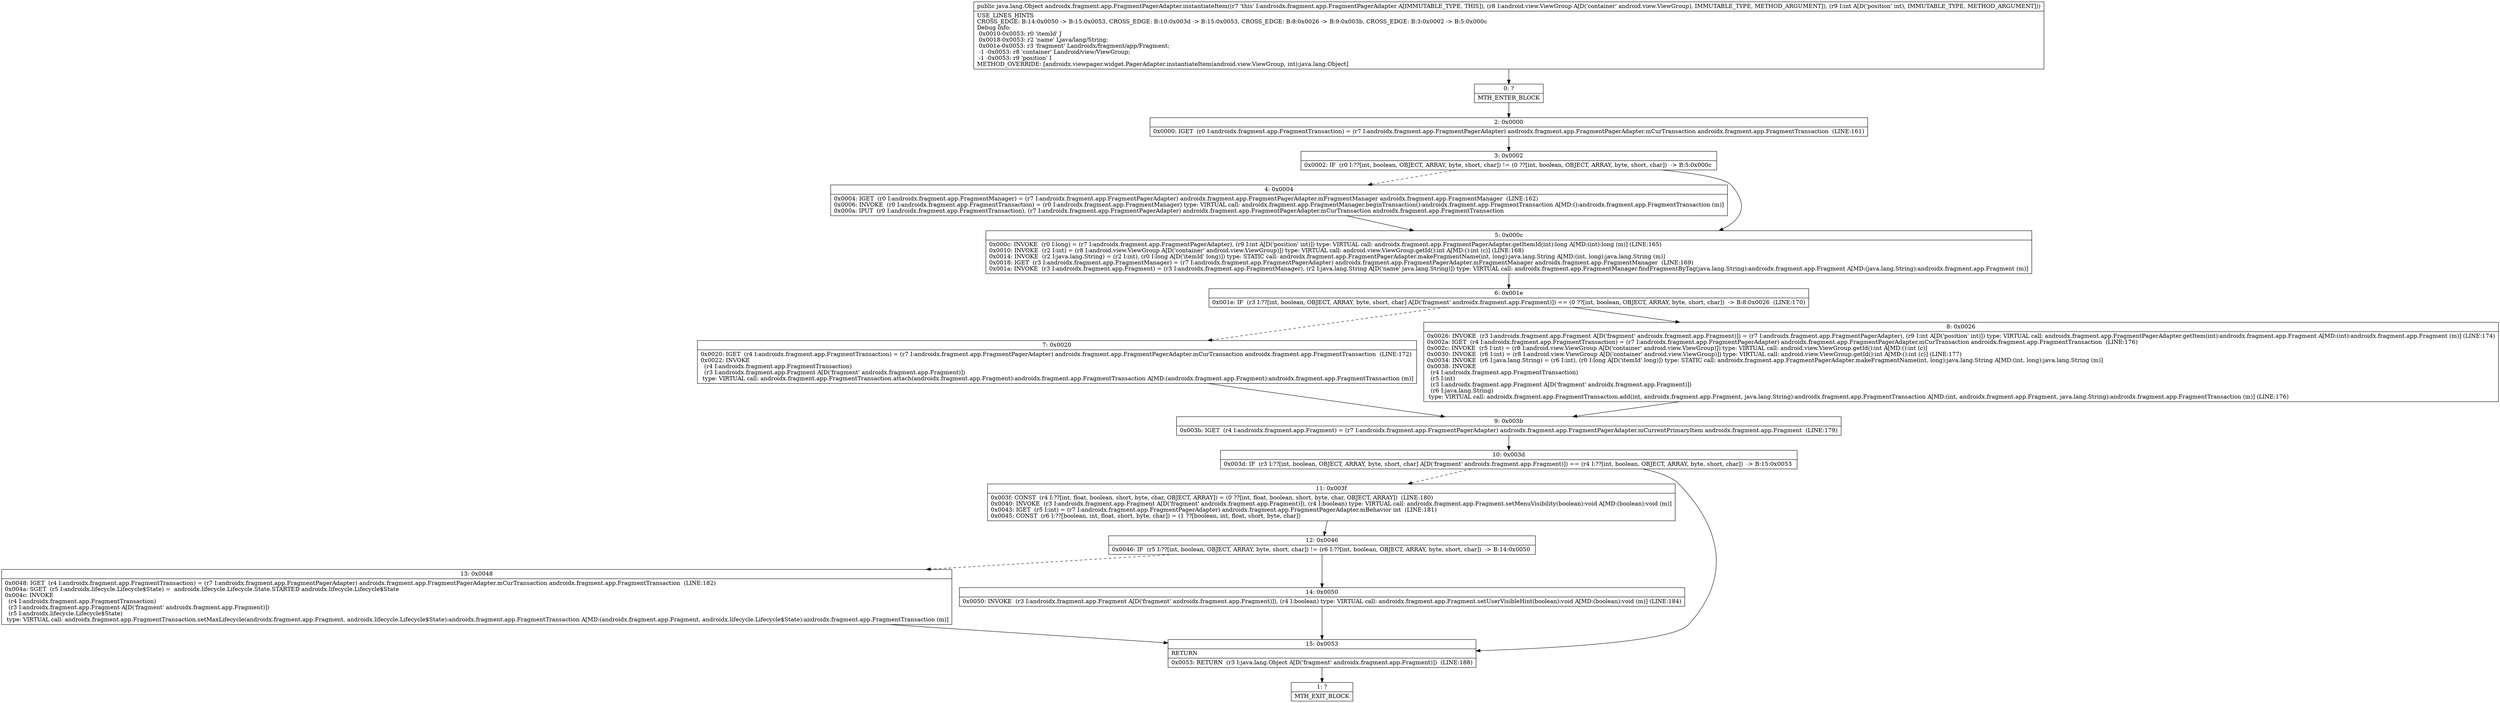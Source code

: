 digraph "CFG forandroidx.fragment.app.FragmentPagerAdapter.instantiateItem(Landroid\/view\/ViewGroup;I)Ljava\/lang\/Object;" {
Node_0 [shape=record,label="{0\:\ ?|MTH_ENTER_BLOCK\l}"];
Node_2 [shape=record,label="{2\:\ 0x0000|0x0000: IGET  (r0 I:androidx.fragment.app.FragmentTransaction) = (r7 I:androidx.fragment.app.FragmentPagerAdapter) androidx.fragment.app.FragmentPagerAdapter.mCurTransaction androidx.fragment.app.FragmentTransaction  (LINE:161)\l}"];
Node_3 [shape=record,label="{3\:\ 0x0002|0x0002: IF  (r0 I:??[int, boolean, OBJECT, ARRAY, byte, short, char]) != (0 ??[int, boolean, OBJECT, ARRAY, byte, short, char])  \-\> B:5:0x000c \l}"];
Node_4 [shape=record,label="{4\:\ 0x0004|0x0004: IGET  (r0 I:androidx.fragment.app.FragmentManager) = (r7 I:androidx.fragment.app.FragmentPagerAdapter) androidx.fragment.app.FragmentPagerAdapter.mFragmentManager androidx.fragment.app.FragmentManager  (LINE:162)\l0x0006: INVOKE  (r0 I:androidx.fragment.app.FragmentTransaction) = (r0 I:androidx.fragment.app.FragmentManager) type: VIRTUAL call: androidx.fragment.app.FragmentManager.beginTransaction():androidx.fragment.app.FragmentTransaction A[MD:():androidx.fragment.app.FragmentTransaction (m)]\l0x000a: IPUT  (r0 I:androidx.fragment.app.FragmentTransaction), (r7 I:androidx.fragment.app.FragmentPagerAdapter) androidx.fragment.app.FragmentPagerAdapter.mCurTransaction androidx.fragment.app.FragmentTransaction \l}"];
Node_5 [shape=record,label="{5\:\ 0x000c|0x000c: INVOKE  (r0 I:long) = (r7 I:androidx.fragment.app.FragmentPagerAdapter), (r9 I:int A[D('position' int)]) type: VIRTUAL call: androidx.fragment.app.FragmentPagerAdapter.getItemId(int):long A[MD:(int):long (m)] (LINE:165)\l0x0010: INVOKE  (r2 I:int) = (r8 I:android.view.ViewGroup A[D('container' android.view.ViewGroup)]) type: VIRTUAL call: android.view.ViewGroup.getId():int A[MD:():int (c)] (LINE:168)\l0x0014: INVOKE  (r2 I:java.lang.String) = (r2 I:int), (r0 I:long A[D('itemId' long)]) type: STATIC call: androidx.fragment.app.FragmentPagerAdapter.makeFragmentName(int, long):java.lang.String A[MD:(int, long):java.lang.String (m)]\l0x0018: IGET  (r3 I:androidx.fragment.app.FragmentManager) = (r7 I:androidx.fragment.app.FragmentPagerAdapter) androidx.fragment.app.FragmentPagerAdapter.mFragmentManager androidx.fragment.app.FragmentManager  (LINE:169)\l0x001a: INVOKE  (r3 I:androidx.fragment.app.Fragment) = (r3 I:androidx.fragment.app.FragmentManager), (r2 I:java.lang.String A[D('name' java.lang.String)]) type: VIRTUAL call: androidx.fragment.app.FragmentManager.findFragmentByTag(java.lang.String):androidx.fragment.app.Fragment A[MD:(java.lang.String):androidx.fragment.app.Fragment (m)]\l}"];
Node_6 [shape=record,label="{6\:\ 0x001e|0x001e: IF  (r3 I:??[int, boolean, OBJECT, ARRAY, byte, short, char] A[D('fragment' androidx.fragment.app.Fragment)]) == (0 ??[int, boolean, OBJECT, ARRAY, byte, short, char])  \-\> B:8:0x0026  (LINE:170)\l}"];
Node_7 [shape=record,label="{7\:\ 0x0020|0x0020: IGET  (r4 I:androidx.fragment.app.FragmentTransaction) = (r7 I:androidx.fragment.app.FragmentPagerAdapter) androidx.fragment.app.FragmentPagerAdapter.mCurTransaction androidx.fragment.app.FragmentTransaction  (LINE:172)\l0x0022: INVOKE  \l  (r4 I:androidx.fragment.app.FragmentTransaction)\l  (r3 I:androidx.fragment.app.Fragment A[D('fragment' androidx.fragment.app.Fragment)])\l type: VIRTUAL call: androidx.fragment.app.FragmentTransaction.attach(androidx.fragment.app.Fragment):androidx.fragment.app.FragmentTransaction A[MD:(androidx.fragment.app.Fragment):androidx.fragment.app.FragmentTransaction (m)]\l}"];
Node_9 [shape=record,label="{9\:\ 0x003b|0x003b: IGET  (r4 I:androidx.fragment.app.Fragment) = (r7 I:androidx.fragment.app.FragmentPagerAdapter) androidx.fragment.app.FragmentPagerAdapter.mCurrentPrimaryItem androidx.fragment.app.Fragment  (LINE:179)\l}"];
Node_10 [shape=record,label="{10\:\ 0x003d|0x003d: IF  (r3 I:??[int, boolean, OBJECT, ARRAY, byte, short, char] A[D('fragment' androidx.fragment.app.Fragment)]) == (r4 I:??[int, boolean, OBJECT, ARRAY, byte, short, char])  \-\> B:15:0x0053 \l}"];
Node_11 [shape=record,label="{11\:\ 0x003f|0x003f: CONST  (r4 I:??[int, float, boolean, short, byte, char, OBJECT, ARRAY]) = (0 ??[int, float, boolean, short, byte, char, OBJECT, ARRAY])  (LINE:180)\l0x0040: INVOKE  (r3 I:androidx.fragment.app.Fragment A[D('fragment' androidx.fragment.app.Fragment)]), (r4 I:boolean) type: VIRTUAL call: androidx.fragment.app.Fragment.setMenuVisibility(boolean):void A[MD:(boolean):void (m)]\l0x0043: IGET  (r5 I:int) = (r7 I:androidx.fragment.app.FragmentPagerAdapter) androidx.fragment.app.FragmentPagerAdapter.mBehavior int  (LINE:181)\l0x0045: CONST  (r6 I:??[boolean, int, float, short, byte, char]) = (1 ??[boolean, int, float, short, byte, char]) \l}"];
Node_12 [shape=record,label="{12\:\ 0x0046|0x0046: IF  (r5 I:??[int, boolean, OBJECT, ARRAY, byte, short, char]) != (r6 I:??[int, boolean, OBJECT, ARRAY, byte, short, char])  \-\> B:14:0x0050 \l}"];
Node_13 [shape=record,label="{13\:\ 0x0048|0x0048: IGET  (r4 I:androidx.fragment.app.FragmentTransaction) = (r7 I:androidx.fragment.app.FragmentPagerAdapter) androidx.fragment.app.FragmentPagerAdapter.mCurTransaction androidx.fragment.app.FragmentTransaction  (LINE:182)\l0x004a: SGET  (r5 I:androidx.lifecycle.Lifecycle$State) =  androidx.lifecycle.Lifecycle.State.STARTED androidx.lifecycle.Lifecycle$State \l0x004c: INVOKE  \l  (r4 I:androidx.fragment.app.FragmentTransaction)\l  (r3 I:androidx.fragment.app.Fragment A[D('fragment' androidx.fragment.app.Fragment)])\l  (r5 I:androidx.lifecycle.Lifecycle$State)\l type: VIRTUAL call: androidx.fragment.app.FragmentTransaction.setMaxLifecycle(androidx.fragment.app.Fragment, androidx.lifecycle.Lifecycle$State):androidx.fragment.app.FragmentTransaction A[MD:(androidx.fragment.app.Fragment, androidx.lifecycle.Lifecycle$State):androidx.fragment.app.FragmentTransaction (m)]\l}"];
Node_14 [shape=record,label="{14\:\ 0x0050|0x0050: INVOKE  (r3 I:androidx.fragment.app.Fragment A[D('fragment' androidx.fragment.app.Fragment)]), (r4 I:boolean) type: VIRTUAL call: androidx.fragment.app.Fragment.setUserVisibleHint(boolean):void A[MD:(boolean):void (m)] (LINE:184)\l}"];
Node_15 [shape=record,label="{15\:\ 0x0053|RETURN\l|0x0053: RETURN  (r3 I:java.lang.Object A[D('fragment' androidx.fragment.app.Fragment)])  (LINE:188)\l}"];
Node_1 [shape=record,label="{1\:\ ?|MTH_EXIT_BLOCK\l}"];
Node_8 [shape=record,label="{8\:\ 0x0026|0x0026: INVOKE  (r3 I:androidx.fragment.app.Fragment A[D('fragment' androidx.fragment.app.Fragment)]) = (r7 I:androidx.fragment.app.FragmentPagerAdapter), (r9 I:int A[D('position' int)]) type: VIRTUAL call: androidx.fragment.app.FragmentPagerAdapter.getItem(int):androidx.fragment.app.Fragment A[MD:(int):androidx.fragment.app.Fragment (m)] (LINE:174)\l0x002a: IGET  (r4 I:androidx.fragment.app.FragmentTransaction) = (r7 I:androidx.fragment.app.FragmentPagerAdapter) androidx.fragment.app.FragmentPagerAdapter.mCurTransaction androidx.fragment.app.FragmentTransaction  (LINE:176)\l0x002c: INVOKE  (r5 I:int) = (r8 I:android.view.ViewGroup A[D('container' android.view.ViewGroup)]) type: VIRTUAL call: android.view.ViewGroup.getId():int A[MD:():int (c)]\l0x0030: INVOKE  (r6 I:int) = (r8 I:android.view.ViewGroup A[D('container' android.view.ViewGroup)]) type: VIRTUAL call: android.view.ViewGroup.getId():int A[MD:():int (c)] (LINE:177)\l0x0034: INVOKE  (r6 I:java.lang.String) = (r6 I:int), (r0 I:long A[D('itemId' long)]) type: STATIC call: androidx.fragment.app.FragmentPagerAdapter.makeFragmentName(int, long):java.lang.String A[MD:(int, long):java.lang.String (m)]\l0x0038: INVOKE  \l  (r4 I:androidx.fragment.app.FragmentTransaction)\l  (r5 I:int)\l  (r3 I:androidx.fragment.app.Fragment A[D('fragment' androidx.fragment.app.Fragment)])\l  (r6 I:java.lang.String)\l type: VIRTUAL call: androidx.fragment.app.FragmentTransaction.add(int, androidx.fragment.app.Fragment, java.lang.String):androidx.fragment.app.FragmentTransaction A[MD:(int, androidx.fragment.app.Fragment, java.lang.String):androidx.fragment.app.FragmentTransaction (m)] (LINE:176)\l}"];
MethodNode[shape=record,label="{public java.lang.Object androidx.fragment.app.FragmentPagerAdapter.instantiateItem((r7 'this' I:androidx.fragment.app.FragmentPagerAdapter A[IMMUTABLE_TYPE, THIS]), (r8 I:android.view.ViewGroup A[D('container' android.view.ViewGroup), IMMUTABLE_TYPE, METHOD_ARGUMENT]), (r9 I:int A[D('position' int), IMMUTABLE_TYPE, METHOD_ARGUMENT]))  | USE_LINES_HINTS\lCROSS_EDGE: B:14:0x0050 \-\> B:15:0x0053, CROSS_EDGE: B:10:0x003d \-\> B:15:0x0053, CROSS_EDGE: B:8:0x0026 \-\> B:9:0x003b, CROSS_EDGE: B:3:0x0002 \-\> B:5:0x000c\lDebug Info:\l  0x0010\-0x0053: r0 'itemId' J\l  0x0018\-0x0053: r2 'name' Ljava\/lang\/String;\l  0x001e\-0x0053: r3 'fragment' Landroidx\/fragment\/app\/Fragment;\l  \-1 \-0x0053: r8 'container' Landroid\/view\/ViewGroup;\l  \-1 \-0x0053: r9 'position' I\lMETHOD_OVERRIDE: [androidx.viewpager.widget.PagerAdapter.instantiateItem(android.view.ViewGroup, int):java.lang.Object]\l}"];
MethodNode -> Node_0;Node_0 -> Node_2;
Node_2 -> Node_3;
Node_3 -> Node_4[style=dashed];
Node_3 -> Node_5;
Node_4 -> Node_5;
Node_5 -> Node_6;
Node_6 -> Node_7[style=dashed];
Node_6 -> Node_8;
Node_7 -> Node_9;
Node_9 -> Node_10;
Node_10 -> Node_11[style=dashed];
Node_10 -> Node_15;
Node_11 -> Node_12;
Node_12 -> Node_13[style=dashed];
Node_12 -> Node_14;
Node_13 -> Node_15;
Node_14 -> Node_15;
Node_15 -> Node_1;
Node_8 -> Node_9;
}

